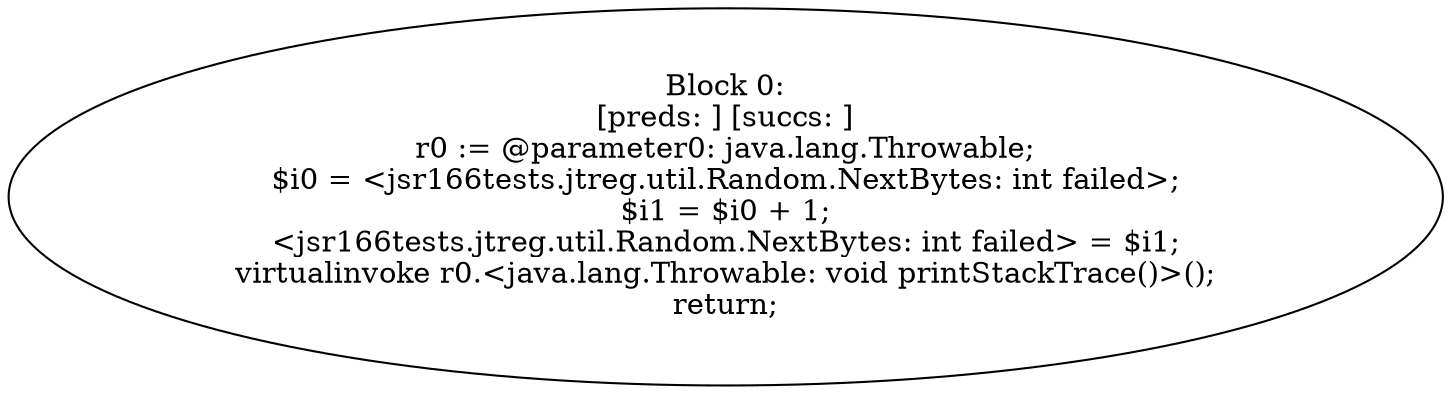 digraph "unitGraph" {
    "Block 0:
[preds: ] [succs: ]
r0 := @parameter0: java.lang.Throwable;
$i0 = <jsr166tests.jtreg.util.Random.NextBytes: int failed>;
$i1 = $i0 + 1;
<jsr166tests.jtreg.util.Random.NextBytes: int failed> = $i1;
virtualinvoke r0.<java.lang.Throwable: void printStackTrace()>();
return;
"
}
